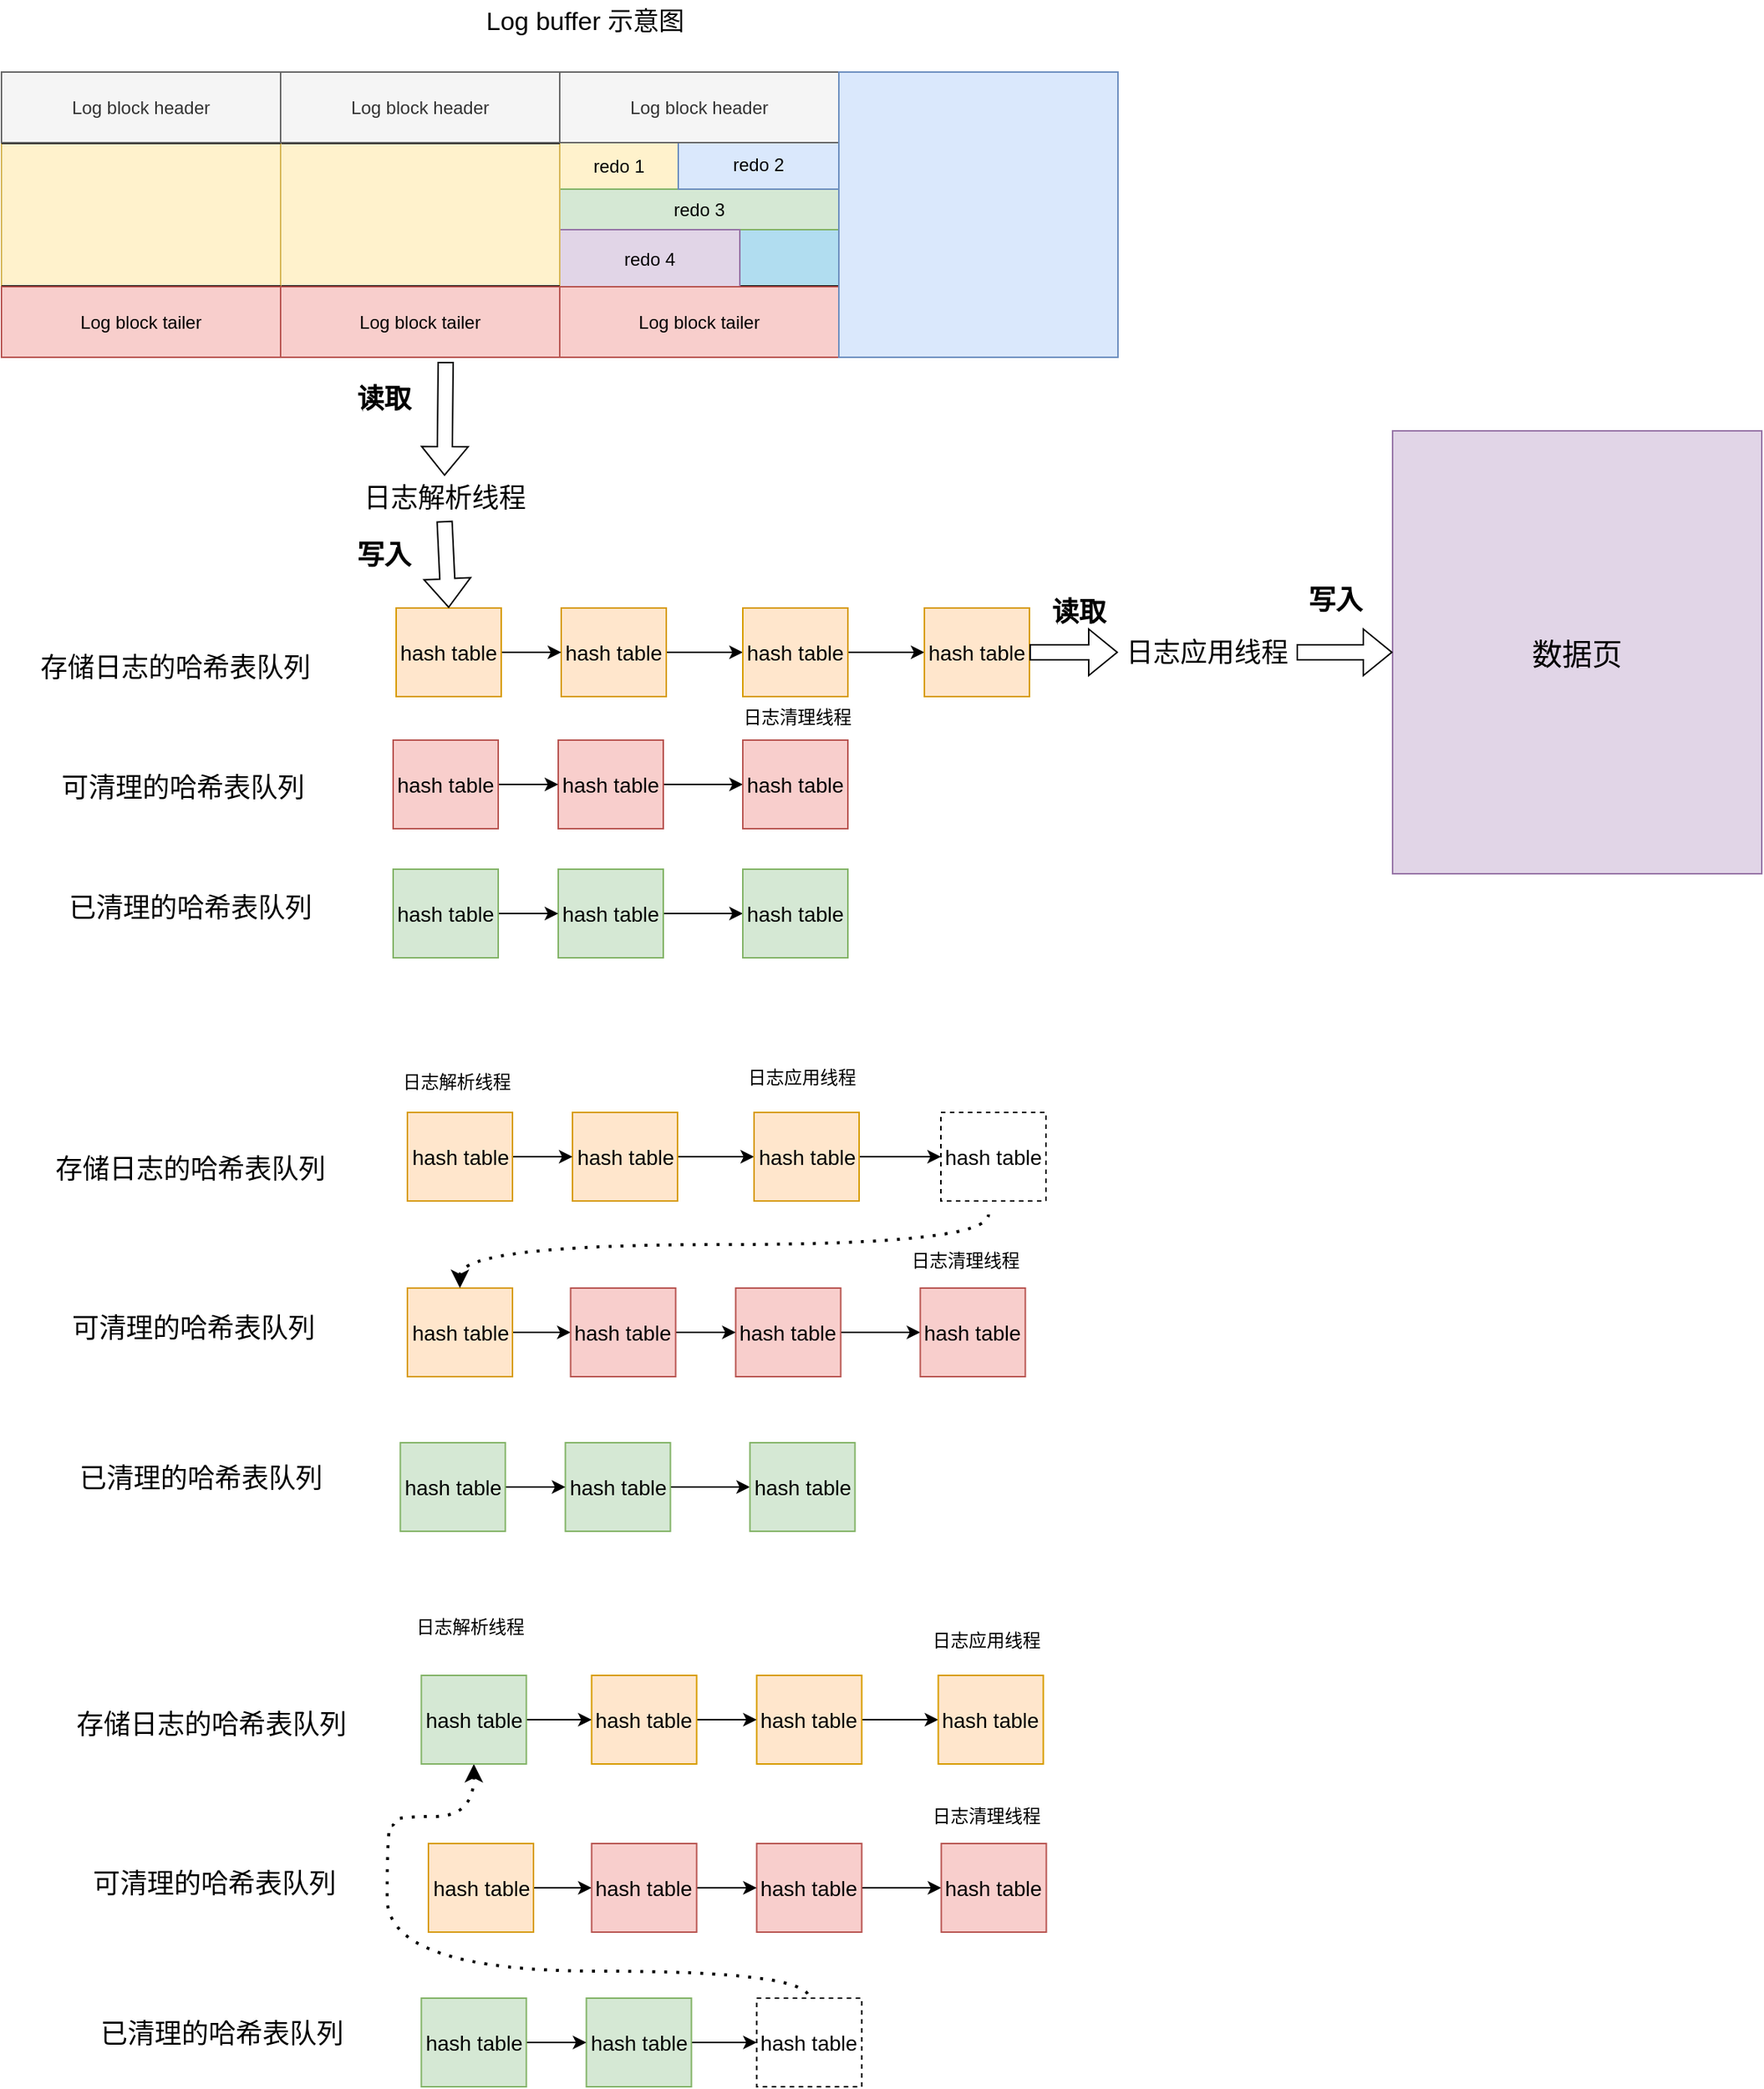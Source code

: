 <mxfile version="21.1.8" type="github">
  <diagram name="Page-1" id="KBtSHqnQXuvCUiZRbfFS">
    <mxGraphModel dx="1235" dy="646" grid="0" gridSize="10" guides="1" tooltips="1" connect="1" arrows="1" fold="1" page="1" pageScale="1" pageWidth="850" pageHeight="1100" math="0" shadow="0">
      <root>
        <mxCell id="0" />
        <mxCell id="1" parent="0" />
        <mxCell id="w9Y-D2jJUCCENfi8wOOg-1" value="&lt;font style=&quot;font-size: 18px;&quot;&gt;存储日志的哈希表队列&lt;/font&gt;" style="text;html=1;strokeColor=none;fillColor=none;align=center;verticalAlign=middle;whiteSpace=wrap;rounded=0;" vertex="1" parent="1">
          <mxGeometry x="69" y="482" width="190" height="40" as="geometry" />
        </mxCell>
        <mxCell id="w9Y-D2jJUCCENfi8wOOg-2" value="&lt;font style=&quot;font-size: 18px;&quot;&gt;可清理的哈希表队列&lt;/font&gt;" style="text;html=1;strokeColor=none;fillColor=none;align=center;verticalAlign=middle;whiteSpace=wrap;rounded=0;" vertex="1" parent="1">
          <mxGeometry x="79" y="562" width="180" height="40" as="geometry" />
        </mxCell>
        <mxCell id="w9Y-D2jJUCCENfi8wOOg-3" value="&lt;font style=&quot;font-size: 18px;&quot;&gt;已清理的哈希表队列&lt;/font&gt;" style="text;html=1;strokeColor=none;fillColor=none;align=center;verticalAlign=middle;whiteSpace=wrap;rounded=0;" vertex="1" parent="1">
          <mxGeometry x="89" y="642" width="170" height="40" as="geometry" />
        </mxCell>
        <mxCell id="w9Y-D2jJUCCENfi8wOOg-9" value="" style="edgeStyle=orthogonalEdgeStyle;rounded=0;orthogonalLoop=1;jettySize=auto;html=1;" edge="1" parent="1" source="w9Y-D2jJUCCENfi8wOOg-5" target="w9Y-D2jJUCCENfi8wOOg-6">
          <mxGeometry relative="1" as="geometry" />
        </mxCell>
        <mxCell id="w9Y-D2jJUCCENfi8wOOg-5" value="&lt;font style=&quot;font-size: 14px;&quot;&gt;hash table&lt;/font&gt;" style="rounded=0;whiteSpace=wrap;html=1;fillColor=#ffe6cc;strokeColor=#d79b00;" vertex="1" parent="1">
          <mxGeometry x="421" y="462" width="70" height="59" as="geometry" />
        </mxCell>
        <mxCell id="w9Y-D2jJUCCENfi8wOOg-10" value="" style="edgeStyle=orthogonalEdgeStyle;rounded=0;orthogonalLoop=1;jettySize=auto;html=1;" edge="1" parent="1" source="w9Y-D2jJUCCENfi8wOOg-6" target="w9Y-D2jJUCCENfi8wOOg-7">
          <mxGeometry relative="1" as="geometry" />
        </mxCell>
        <mxCell id="w9Y-D2jJUCCENfi8wOOg-6" value="&lt;font style=&quot;font-size: 14px;&quot;&gt;hash table&lt;/font&gt;" style="rounded=0;whiteSpace=wrap;html=1;fillColor=#ffe6cc;strokeColor=#d79b00;" vertex="1" parent="1">
          <mxGeometry x="542" y="462" width="70" height="59" as="geometry" />
        </mxCell>
        <mxCell id="w9Y-D2jJUCCENfi8wOOg-7" value="&lt;font style=&quot;font-size: 14px;&quot;&gt;hash table&lt;/font&gt;" style="rounded=0;whiteSpace=wrap;html=1;fillColor=#ffe6cc;strokeColor=#d79b00;" vertex="1" parent="1">
          <mxGeometry x="663" y="462" width="70" height="59" as="geometry" />
        </mxCell>
        <mxCell id="w9Y-D2jJUCCENfi8wOOg-13" value="" style="edgeStyle=orthogonalEdgeStyle;rounded=0;orthogonalLoop=1;jettySize=auto;html=1;" edge="1" parent="1" source="w9Y-D2jJUCCENfi8wOOg-11" target="w9Y-D2jJUCCENfi8wOOg-5">
          <mxGeometry relative="1" as="geometry" />
        </mxCell>
        <mxCell id="w9Y-D2jJUCCENfi8wOOg-11" value="&lt;font style=&quot;font-size: 14px;&quot;&gt;hash table&lt;/font&gt;" style="rounded=0;whiteSpace=wrap;html=1;fillColor=#ffe6cc;strokeColor=#d79b00;" vertex="1" parent="1">
          <mxGeometry x="311" y="462" width="70" height="59" as="geometry" />
        </mxCell>
        <mxCell id="w9Y-D2jJUCCENfi8wOOg-19" value="" style="edgeStyle=orthogonalEdgeStyle;rounded=0;orthogonalLoop=1;jettySize=auto;html=1;" edge="1" parent="1" source="w9Y-D2jJUCCENfi8wOOg-15" target="w9Y-D2jJUCCENfi8wOOg-18">
          <mxGeometry relative="1" as="geometry" />
        </mxCell>
        <mxCell id="w9Y-D2jJUCCENfi8wOOg-15" value="&lt;font style=&quot;font-size: 14px;&quot;&gt;hash table&lt;/font&gt;" style="rounded=0;whiteSpace=wrap;html=1;fillColor=#f8cecc;strokeColor=#b85450;" vertex="1" parent="1">
          <mxGeometry x="419" y="550" width="70" height="59" as="geometry" />
        </mxCell>
        <mxCell id="w9Y-D2jJUCCENfi8wOOg-16" value="" style="edgeStyle=orthogonalEdgeStyle;rounded=0;orthogonalLoop=1;jettySize=auto;html=1;" edge="1" parent="1" source="w9Y-D2jJUCCENfi8wOOg-17" target="w9Y-D2jJUCCENfi8wOOg-15">
          <mxGeometry relative="1" as="geometry" />
        </mxCell>
        <mxCell id="w9Y-D2jJUCCENfi8wOOg-17" value="&lt;font style=&quot;font-size: 14px;&quot;&gt;hash table&lt;/font&gt;" style="rounded=0;whiteSpace=wrap;html=1;fillColor=#f8cecc;strokeColor=#b85450;" vertex="1" parent="1">
          <mxGeometry x="309" y="550" width="70" height="59" as="geometry" />
        </mxCell>
        <mxCell id="w9Y-D2jJUCCENfi8wOOg-18" value="&lt;font style=&quot;font-size: 14px;&quot;&gt;hash table&lt;/font&gt;" style="rounded=0;whiteSpace=wrap;html=1;fillColor=#f8cecc;strokeColor=#b85450;" vertex="1" parent="1">
          <mxGeometry x="542" y="550" width="70" height="59" as="geometry" />
        </mxCell>
        <mxCell id="w9Y-D2jJUCCENfi8wOOg-20" value="" style="edgeStyle=orthogonalEdgeStyle;rounded=0;orthogonalLoop=1;jettySize=auto;html=1;" edge="1" parent="1" source="w9Y-D2jJUCCENfi8wOOg-21" target="w9Y-D2jJUCCENfi8wOOg-24">
          <mxGeometry relative="1" as="geometry" />
        </mxCell>
        <mxCell id="w9Y-D2jJUCCENfi8wOOg-21" value="&lt;font style=&quot;font-size: 14px;&quot;&gt;hash table&lt;/font&gt;" style="rounded=0;whiteSpace=wrap;html=1;fillColor=#d5e8d4;strokeColor=#82b366;" vertex="1" parent="1">
          <mxGeometry x="419" y="636" width="70" height="59" as="geometry" />
        </mxCell>
        <mxCell id="w9Y-D2jJUCCENfi8wOOg-22" value="" style="edgeStyle=orthogonalEdgeStyle;rounded=0;orthogonalLoop=1;jettySize=auto;html=1;" edge="1" parent="1" source="w9Y-D2jJUCCENfi8wOOg-23" target="w9Y-D2jJUCCENfi8wOOg-21">
          <mxGeometry relative="1" as="geometry" />
        </mxCell>
        <mxCell id="w9Y-D2jJUCCENfi8wOOg-23" value="&lt;font style=&quot;font-size: 14px;&quot;&gt;hash table&lt;/font&gt;" style="rounded=0;whiteSpace=wrap;html=1;fillColor=#d5e8d4;strokeColor=#82b366;" vertex="1" parent="1">
          <mxGeometry x="309" y="636" width="70" height="59" as="geometry" />
        </mxCell>
        <mxCell id="w9Y-D2jJUCCENfi8wOOg-24" value="&lt;font style=&quot;font-size: 14px;&quot;&gt;hash table&lt;/font&gt;" style="rounded=0;whiteSpace=wrap;html=1;fillColor=#d5e8d4;strokeColor=#82b366;" vertex="1" parent="1">
          <mxGeometry x="542" y="636" width="70" height="59" as="geometry" />
        </mxCell>
        <mxCell id="w9Y-D2jJUCCENfi8wOOg-25" value="&lt;font style=&quot;font-size: 18px;&quot;&gt;日志解析线程&lt;/font&gt;" style="text;html=1;strokeColor=none;fillColor=none;align=center;verticalAlign=middle;whiteSpace=wrap;rounded=0;" vertex="1" parent="1">
          <mxGeometry x="262.75" y="374" width="161" height="30" as="geometry" />
        </mxCell>
        <mxCell id="w9Y-D2jJUCCENfi8wOOg-26" value="&lt;font style=&quot;font-size: 18px;&quot;&gt;日志应用线程&lt;/font&gt;" style="text;html=1;strokeColor=none;fillColor=none;align=center;verticalAlign=middle;whiteSpace=wrap;rounded=0;" vertex="1" parent="1">
          <mxGeometry x="792" y="476.5" width="119" height="30" as="geometry" />
        </mxCell>
        <mxCell id="w9Y-D2jJUCCENfi8wOOg-79" value="" style="edgeStyle=orthogonalEdgeStyle;rounded=0;orthogonalLoop=1;jettySize=auto;html=1;" edge="1" parent="1" source="w9Y-D2jJUCCENfi8wOOg-80" target="w9Y-D2jJUCCENfi8wOOg-82">
          <mxGeometry relative="1" as="geometry" />
        </mxCell>
        <mxCell id="w9Y-D2jJUCCENfi8wOOg-80" value="&lt;font style=&quot;font-size: 14px;&quot;&gt;hash table&lt;/font&gt;" style="rounded=0;whiteSpace=wrap;html=1;fillColor=#ffe6cc;strokeColor=#d79b00;" vertex="1" parent="1">
          <mxGeometry x="428.5" y="798" width="70" height="59" as="geometry" />
        </mxCell>
        <mxCell id="w9Y-D2jJUCCENfi8wOOg-138" value="" style="edgeStyle=orthogonalEdgeStyle;rounded=0;orthogonalLoop=1;jettySize=auto;html=1;" edge="1" parent="1" source="w9Y-D2jJUCCENfi8wOOg-82" target="w9Y-D2jJUCCENfi8wOOg-137">
          <mxGeometry relative="1" as="geometry" />
        </mxCell>
        <mxCell id="w9Y-D2jJUCCENfi8wOOg-82" value="&lt;font style=&quot;font-size: 14px;&quot;&gt;hash table&lt;/font&gt;" style="rounded=0;whiteSpace=wrap;html=1;fillColor=#ffe6cc;strokeColor=#d79b00;" vertex="1" parent="1">
          <mxGeometry x="549.5" y="798" width="70" height="59" as="geometry" />
        </mxCell>
        <mxCell id="w9Y-D2jJUCCENfi8wOOg-124" value="" style="edgeStyle=orthogonalEdgeStyle;rounded=0;orthogonalLoop=1;jettySize=auto;html=1;" edge="1" parent="1" source="w9Y-D2jJUCCENfi8wOOg-83" target="w9Y-D2jJUCCENfi8wOOg-89">
          <mxGeometry relative="1" as="geometry" />
        </mxCell>
        <mxCell id="w9Y-D2jJUCCENfi8wOOg-83" value="&lt;font style=&quot;font-size: 14px;&quot;&gt;hash table&lt;/font&gt;" style="rounded=0;whiteSpace=wrap;html=1;fillColor=#ffe6cc;strokeColor=#d79b00;" vertex="1" parent="1">
          <mxGeometry x="318.5" y="915" width="70" height="59" as="geometry" />
        </mxCell>
        <mxCell id="w9Y-D2jJUCCENfi8wOOg-84" value="" style="edgeStyle=orthogonalEdgeStyle;rounded=0;orthogonalLoop=1;jettySize=auto;html=1;" edge="1" parent="1" source="w9Y-D2jJUCCENfi8wOOg-85" target="w9Y-D2jJUCCENfi8wOOg-80">
          <mxGeometry relative="1" as="geometry" />
        </mxCell>
        <mxCell id="w9Y-D2jJUCCENfi8wOOg-85" value="&lt;font style=&quot;font-size: 14px;&quot;&gt;hash table&lt;/font&gt;" style="rounded=0;whiteSpace=wrap;html=1;fillColor=#ffe6cc;strokeColor=#d79b00;" vertex="1" parent="1">
          <mxGeometry x="318.5" y="798" width="70" height="59" as="geometry" />
        </mxCell>
        <mxCell id="w9Y-D2jJUCCENfi8wOOg-86" value="" style="edgeStyle=orthogonalEdgeStyle;rounded=0;orthogonalLoop=1;jettySize=auto;html=1;" edge="1" parent="1" source="w9Y-D2jJUCCENfi8wOOg-87" target="w9Y-D2jJUCCENfi8wOOg-90">
          <mxGeometry relative="1" as="geometry" />
        </mxCell>
        <mxCell id="w9Y-D2jJUCCENfi8wOOg-87" value="&lt;font style=&quot;font-size: 14px;&quot;&gt;hash table&lt;/font&gt;" style="rounded=0;whiteSpace=wrap;html=1;fillColor=#f8cecc;strokeColor=#b85450;" vertex="1" parent="1">
          <mxGeometry x="537.25" y="915" width="70" height="59" as="geometry" />
        </mxCell>
        <mxCell id="w9Y-D2jJUCCENfi8wOOg-88" value="" style="edgeStyle=orthogonalEdgeStyle;rounded=0;orthogonalLoop=1;jettySize=auto;html=1;" edge="1" parent="1" source="w9Y-D2jJUCCENfi8wOOg-89" target="w9Y-D2jJUCCENfi8wOOg-87">
          <mxGeometry relative="1" as="geometry" />
        </mxCell>
        <mxCell id="w9Y-D2jJUCCENfi8wOOg-89" value="&lt;font style=&quot;font-size: 14px;&quot;&gt;hash table&lt;/font&gt;" style="rounded=0;whiteSpace=wrap;html=1;fillColor=#f8cecc;strokeColor=#b85450;" vertex="1" parent="1">
          <mxGeometry x="427.25" y="915" width="70" height="59" as="geometry" />
        </mxCell>
        <mxCell id="w9Y-D2jJUCCENfi8wOOg-90" value="&lt;font style=&quot;font-size: 14px;&quot;&gt;hash table&lt;/font&gt;" style="rounded=0;whiteSpace=wrap;html=1;fillColor=#f8cecc;strokeColor=#b85450;" vertex="1" parent="1">
          <mxGeometry x="660.25" y="915" width="70" height="59" as="geometry" />
        </mxCell>
        <mxCell id="w9Y-D2jJUCCENfi8wOOg-91" value="" style="edgeStyle=orthogonalEdgeStyle;rounded=0;orthogonalLoop=1;jettySize=auto;html=1;" edge="1" parent="1" source="w9Y-D2jJUCCENfi8wOOg-92" target="w9Y-D2jJUCCENfi8wOOg-95">
          <mxGeometry relative="1" as="geometry" />
        </mxCell>
        <mxCell id="w9Y-D2jJUCCENfi8wOOg-92" value="&lt;font style=&quot;font-size: 14px;&quot;&gt;hash table&lt;/font&gt;" style="rounded=0;whiteSpace=wrap;html=1;fillColor=#d5e8d4;strokeColor=#82b366;" vertex="1" parent="1">
          <mxGeometry x="423.75" y="1018" width="70" height="59" as="geometry" />
        </mxCell>
        <mxCell id="w9Y-D2jJUCCENfi8wOOg-93" value="" style="edgeStyle=orthogonalEdgeStyle;rounded=0;orthogonalLoop=1;jettySize=auto;html=1;" edge="1" parent="1" source="w9Y-D2jJUCCENfi8wOOg-94" target="w9Y-D2jJUCCENfi8wOOg-92">
          <mxGeometry relative="1" as="geometry" />
        </mxCell>
        <mxCell id="w9Y-D2jJUCCENfi8wOOg-94" value="&lt;font style=&quot;font-size: 14px;&quot;&gt;hash table&lt;/font&gt;" style="rounded=0;whiteSpace=wrap;html=1;fillColor=#d5e8d4;strokeColor=#82b366;" vertex="1" parent="1">
          <mxGeometry x="313.75" y="1018" width="70" height="59" as="geometry" />
        </mxCell>
        <mxCell id="w9Y-D2jJUCCENfi8wOOg-95" value="&lt;font style=&quot;font-size: 14px;&quot;&gt;hash table&lt;/font&gt;" style="rounded=0;whiteSpace=wrap;html=1;fillColor=#d5e8d4;strokeColor=#82b366;" vertex="1" parent="1">
          <mxGeometry x="546.75" y="1018" width="70" height="59" as="geometry" />
        </mxCell>
        <mxCell id="w9Y-D2jJUCCENfi8wOOg-96" value="日志解析线程" style="text;html=1;strokeColor=none;fillColor=none;align=center;verticalAlign=middle;whiteSpace=wrap;rounded=0;" vertex="1" parent="1">
          <mxGeometry x="309" y="763" width="85" height="30" as="geometry" />
        </mxCell>
        <mxCell id="w9Y-D2jJUCCENfi8wOOg-97" value="日志应用线程" style="text;html=1;strokeColor=none;fillColor=none;align=center;verticalAlign=middle;whiteSpace=wrap;rounded=0;" vertex="1" parent="1">
          <mxGeometry x="539.25" y="760" width="85" height="30" as="geometry" />
        </mxCell>
        <mxCell id="w9Y-D2jJUCCENfi8wOOg-98" value="" style="rounded=0;whiteSpace=wrap;html=1;fillColor=#b1ddf0;strokeColor=#10739e;" vertex="1" parent="1">
          <mxGeometry x="420" y="105" width="186" height="190" as="geometry" />
        </mxCell>
        <mxCell id="w9Y-D2jJUCCENfi8wOOg-99" value="" style="endArrow=none;html=1;rounded=0;exitX=0;exitY=0.25;exitDx=0;exitDy=0;entryX=1;entryY=0.25;entryDx=0;entryDy=0;" edge="1" parent="1" source="w9Y-D2jJUCCENfi8wOOg-98" target="w9Y-D2jJUCCENfi8wOOg-98">
          <mxGeometry width="50" height="50" relative="1" as="geometry">
            <mxPoint x="676" y="98" as="sourcePoint" />
            <mxPoint x="726" y="48" as="targetPoint" />
          </mxGeometry>
        </mxCell>
        <mxCell id="w9Y-D2jJUCCENfi8wOOg-100" value="" style="endArrow=none;html=1;rounded=0;exitX=0;exitY=0.75;exitDx=0;exitDy=0;entryX=1;entryY=0.75;entryDx=0;entryDy=0;" edge="1" parent="1" source="w9Y-D2jJUCCENfi8wOOg-98" target="w9Y-D2jJUCCENfi8wOOg-98">
          <mxGeometry width="50" height="50" relative="1" as="geometry">
            <mxPoint x="676" y="98" as="sourcePoint" />
            <mxPoint x="726" y="48" as="targetPoint" />
          </mxGeometry>
        </mxCell>
        <mxCell id="w9Y-D2jJUCCENfi8wOOg-101" value="redo 1" style="rounded=0;whiteSpace=wrap;html=1;fillColor=#fff2cc;strokeColor=#d6b656;" vertex="1" parent="1">
          <mxGeometry x="420" y="152" width="79" height="31" as="geometry" />
        </mxCell>
        <mxCell id="w9Y-D2jJUCCENfi8wOOg-102" value="redo 3" style="rounded=0;whiteSpace=wrap;html=1;fillColor=#d5e8d4;strokeColor=#82b366;" vertex="1" parent="1">
          <mxGeometry x="420" y="183" width="186" height="27" as="geometry" />
        </mxCell>
        <mxCell id="w9Y-D2jJUCCENfi8wOOg-103" value="redo 2" style="text;html=1;strokeColor=#6c8ebf;fillColor=#dae8fc;align=center;verticalAlign=middle;whiteSpace=wrap;rounded=0;" vertex="1" parent="1">
          <mxGeometry x="499" y="151" width="107" height="32" as="geometry" />
        </mxCell>
        <mxCell id="w9Y-D2jJUCCENfi8wOOg-104" value="redo 4" style="rounded=0;whiteSpace=wrap;html=1;fillColor=#e1d5e7;strokeColor=#9673a6;" vertex="1" parent="1">
          <mxGeometry x="420" y="210" width="120" height="39" as="geometry" />
        </mxCell>
        <mxCell id="w9Y-D2jJUCCENfi8wOOg-105" value="Log block header" style="rounded=0;whiteSpace=wrap;html=1;fillColor=#f5f5f5;strokeColor=#666666;fontColor=#333333;" vertex="1" parent="1">
          <mxGeometry x="420" y="105" width="186" height="47" as="geometry" />
        </mxCell>
        <mxCell id="w9Y-D2jJUCCENfi8wOOg-106" value="Log block tailer" style="rounded=0;whiteSpace=wrap;html=1;fillColor=#f8cecc;strokeColor=#b85450;" vertex="1" parent="1">
          <mxGeometry x="420" y="248" width="186" height="47" as="geometry" />
        </mxCell>
        <mxCell id="w9Y-D2jJUCCENfi8wOOg-107" value="" style="rounded=0;whiteSpace=wrap;html=1;fillColor=#fff2cc;strokeColor=#d6b656;" vertex="1" parent="1">
          <mxGeometry x="234" y="105" width="186" height="190" as="geometry" />
        </mxCell>
        <mxCell id="w9Y-D2jJUCCENfi8wOOg-108" value="" style="endArrow=none;html=1;rounded=0;exitX=0;exitY=0.25;exitDx=0;exitDy=0;entryX=1;entryY=0.25;entryDx=0;entryDy=0;" edge="1" parent="1" source="w9Y-D2jJUCCENfi8wOOg-107" target="w9Y-D2jJUCCENfi8wOOg-107">
          <mxGeometry width="50" height="50" relative="1" as="geometry">
            <mxPoint x="490" y="98" as="sourcePoint" />
            <mxPoint x="540" y="48" as="targetPoint" />
          </mxGeometry>
        </mxCell>
        <mxCell id="w9Y-D2jJUCCENfi8wOOg-109" value="" style="endArrow=none;html=1;rounded=0;exitX=0;exitY=0.75;exitDx=0;exitDy=0;entryX=1;entryY=0.75;entryDx=0;entryDy=0;" edge="1" parent="1" source="w9Y-D2jJUCCENfi8wOOg-107" target="w9Y-D2jJUCCENfi8wOOg-107">
          <mxGeometry width="50" height="50" relative="1" as="geometry">
            <mxPoint x="490" y="98" as="sourcePoint" />
            <mxPoint x="540" y="48" as="targetPoint" />
          </mxGeometry>
        </mxCell>
        <mxCell id="w9Y-D2jJUCCENfi8wOOg-110" value="Log block header" style="rounded=0;whiteSpace=wrap;html=1;fillColor=#f5f5f5;strokeColor=#666666;fontColor=#333333;" vertex="1" parent="1">
          <mxGeometry x="234" y="105" width="186" height="47" as="geometry" />
        </mxCell>
        <mxCell id="w9Y-D2jJUCCENfi8wOOg-111" value="Log block tailer" style="rounded=0;whiteSpace=wrap;html=1;fillColor=#f8cecc;strokeColor=#b85450;" vertex="1" parent="1">
          <mxGeometry x="234" y="248" width="186" height="47" as="geometry" />
        </mxCell>
        <mxCell id="w9Y-D2jJUCCENfi8wOOg-112" value="" style="rounded=0;whiteSpace=wrap;html=1;fillColor=#fff2cc;strokeColor=#d6b656;" vertex="1" parent="1">
          <mxGeometry x="48" y="105" width="186" height="190" as="geometry" />
        </mxCell>
        <mxCell id="w9Y-D2jJUCCENfi8wOOg-113" value="" style="endArrow=none;html=1;rounded=0;exitX=0;exitY=0.25;exitDx=0;exitDy=0;entryX=1;entryY=0.25;entryDx=0;entryDy=0;" edge="1" parent="1" source="w9Y-D2jJUCCENfi8wOOg-112" target="w9Y-D2jJUCCENfi8wOOg-112">
          <mxGeometry width="50" height="50" relative="1" as="geometry">
            <mxPoint x="304" y="98" as="sourcePoint" />
            <mxPoint x="354" y="48" as="targetPoint" />
          </mxGeometry>
        </mxCell>
        <mxCell id="w9Y-D2jJUCCENfi8wOOg-114" value="" style="endArrow=none;html=1;rounded=0;exitX=0;exitY=0.75;exitDx=0;exitDy=0;entryX=1;entryY=0.75;entryDx=0;entryDy=0;" edge="1" parent="1" source="w9Y-D2jJUCCENfi8wOOg-112" target="w9Y-D2jJUCCENfi8wOOg-112">
          <mxGeometry width="50" height="50" relative="1" as="geometry">
            <mxPoint x="304" y="98" as="sourcePoint" />
            <mxPoint x="354" y="48" as="targetPoint" />
          </mxGeometry>
        </mxCell>
        <mxCell id="w9Y-D2jJUCCENfi8wOOg-115" value="Log block header" style="rounded=0;whiteSpace=wrap;html=1;fillColor=#f5f5f5;strokeColor=#666666;fontColor=#333333;" vertex="1" parent="1">
          <mxGeometry x="48" y="105" width="186" height="47" as="geometry" />
        </mxCell>
        <mxCell id="w9Y-D2jJUCCENfi8wOOg-116" value="Log block tailer" style="rounded=0;whiteSpace=wrap;html=1;fillColor=#f8cecc;strokeColor=#b85450;" vertex="1" parent="1">
          <mxGeometry x="48" y="248" width="186" height="47" as="geometry" />
        </mxCell>
        <mxCell id="w9Y-D2jJUCCENfi8wOOg-117" value="&lt;font style=&quot;font-size: 17px;&quot;&gt;Log buffer 示意图&lt;/font&gt;" style="text;html=1;strokeColor=none;fillColor=none;align=center;verticalAlign=middle;whiteSpace=wrap;rounded=0;" vertex="1" parent="1">
          <mxGeometry x="347.75" y="57" width="178" height="30" as="geometry" />
        </mxCell>
        <mxCell id="w9Y-D2jJUCCENfi8wOOg-118" value="" style="rounded=0;whiteSpace=wrap;html=1;fillColor=#dae8fc;strokeColor=#6c8ebf;" vertex="1" parent="1">
          <mxGeometry x="606" y="105" width="186" height="190" as="geometry" />
        </mxCell>
        <mxCell id="w9Y-D2jJUCCENfi8wOOg-119" value="&lt;font style=&quot;font-size: 18px;&quot;&gt;存储日志的哈希表队列&lt;/font&gt;" style="text;html=1;strokeColor=none;fillColor=none;align=center;verticalAlign=middle;whiteSpace=wrap;rounded=0;" vertex="1" parent="1">
          <mxGeometry x="79" y="815.5" width="190" height="40" as="geometry" />
        </mxCell>
        <mxCell id="w9Y-D2jJUCCENfi8wOOg-120" value="&lt;font style=&quot;font-size: 18px;&quot;&gt;可清理的哈希表队列&lt;/font&gt;" style="text;html=1;strokeColor=none;fillColor=none;align=center;verticalAlign=middle;whiteSpace=wrap;rounded=0;" vertex="1" parent="1">
          <mxGeometry x="86.25" y="921.5" width="180" height="40" as="geometry" />
        </mxCell>
        <mxCell id="w9Y-D2jJUCCENfi8wOOg-121" value="&lt;font style=&quot;font-size: 18px;&quot;&gt;已清理的哈希表队列&lt;/font&gt;" style="text;html=1;strokeColor=none;fillColor=none;align=center;verticalAlign=middle;whiteSpace=wrap;rounded=0;" vertex="1" parent="1">
          <mxGeometry x="96.25" y="1021.5" width="170" height="40" as="geometry" />
        </mxCell>
        <mxCell id="w9Y-D2jJUCCENfi8wOOg-122" value="日志清理线程" style="text;html=1;strokeColor=none;fillColor=none;align=center;verticalAlign=middle;whiteSpace=wrap;rounded=0;" vertex="1" parent="1">
          <mxGeometry x="536" y="520" width="85" height="30" as="geometry" />
        </mxCell>
        <mxCell id="w9Y-D2jJUCCENfi8wOOg-123" value="日志清理线程" style="text;html=1;strokeColor=none;fillColor=none;align=center;verticalAlign=middle;whiteSpace=wrap;rounded=0;" vertex="1" parent="1">
          <mxGeometry x="648" y="882" width="85" height="30" as="geometry" />
        </mxCell>
        <mxCell id="w9Y-D2jJUCCENfi8wOOg-125" value="" style="shape=flexArrow;endArrow=classic;html=1;rounded=0;entryX=0.5;entryY=0;entryDx=0;entryDy=0;" edge="1" parent="1" target="w9Y-D2jJUCCENfi8wOOg-25">
          <mxGeometry width="50" height="50" relative="1" as="geometry">
            <mxPoint x="344" y="298" as="sourcePoint" />
            <mxPoint x="449" y="310" as="targetPoint" />
          </mxGeometry>
        </mxCell>
        <mxCell id="w9Y-D2jJUCCENfi8wOOg-127" value="&lt;font style=&quot;font-size: 18px;&quot;&gt;&lt;b&gt;读取&lt;/b&gt;&lt;/font&gt;" style="text;html=1;strokeColor=none;fillColor=none;align=center;verticalAlign=middle;whiteSpace=wrap;rounded=0;" vertex="1" parent="1">
          <mxGeometry x="273" y="308" width="60" height="30" as="geometry" />
        </mxCell>
        <mxCell id="w9Y-D2jJUCCENfi8wOOg-128" value="" style="shape=flexArrow;endArrow=classic;html=1;rounded=0;exitX=0.5;exitY=1;exitDx=0;exitDy=0;entryX=0.5;entryY=0;entryDx=0;entryDy=0;" edge="1" parent="1" source="w9Y-D2jJUCCENfi8wOOg-25" target="w9Y-D2jJUCCENfi8wOOg-11">
          <mxGeometry width="50" height="50" relative="1" as="geometry">
            <mxPoint x="354" y="505" as="sourcePoint" />
            <mxPoint x="404" y="455" as="targetPoint" />
          </mxGeometry>
        </mxCell>
        <mxCell id="w9Y-D2jJUCCENfi8wOOg-129" value="&lt;font style=&quot;font-size: 18px;&quot;&gt;&lt;b&gt;写入&lt;/b&gt;&lt;/font&gt;" style="text;html=1;strokeColor=none;fillColor=none;align=center;verticalAlign=middle;whiteSpace=wrap;rounded=0;" vertex="1" parent="1">
          <mxGeometry x="273" y="412" width="60" height="30" as="geometry" />
        </mxCell>
        <mxCell id="w9Y-D2jJUCCENfi8wOOg-130" value="" style="shape=flexArrow;endArrow=classic;html=1;rounded=0;exitX=1;exitY=0.5;exitDx=0;exitDy=0;entryX=0;entryY=0.5;entryDx=0;entryDy=0;" edge="1" parent="1" source="w9Y-D2jJUCCENfi8wOOg-7" target="w9Y-D2jJUCCENfi8wOOg-26">
          <mxGeometry width="50" height="50" relative="1" as="geometry">
            <mxPoint x="354" y="308" as="sourcePoint" />
            <mxPoint x="775" y="497" as="targetPoint" />
          </mxGeometry>
        </mxCell>
        <mxCell id="w9Y-D2jJUCCENfi8wOOg-131" value="&lt;font style=&quot;font-size: 18px;&quot;&gt;&lt;b&gt;读取&lt;/b&gt;&lt;/font&gt;" style="text;html=1;strokeColor=none;fillColor=none;align=center;verticalAlign=middle;whiteSpace=wrap;rounded=0;" vertex="1" parent="1">
          <mxGeometry x="736" y="450" width="60" height="30" as="geometry" />
        </mxCell>
        <mxCell id="w9Y-D2jJUCCENfi8wOOg-132" value="&lt;font style=&quot;font-size: 20px;&quot;&gt;数据页&lt;/font&gt;" style="rounded=0;whiteSpace=wrap;html=1;fillColor=#e1d5e7;strokeColor=#9673a6;" vertex="1" parent="1">
          <mxGeometry x="975" y="344" width="246" height="295" as="geometry" />
        </mxCell>
        <mxCell id="w9Y-D2jJUCCENfi8wOOg-133" value="" style="shape=flexArrow;endArrow=classic;html=1;rounded=0;exitX=1;exitY=0.5;exitDx=0;exitDy=0;entryX=0;entryY=0.5;entryDx=0;entryDy=0;" edge="1" parent="1" source="w9Y-D2jJUCCENfi8wOOg-26" target="w9Y-D2jJUCCENfi8wOOg-132">
          <mxGeometry width="50" height="50" relative="1" as="geometry">
            <mxPoint x="985" y="418" as="sourcePoint" />
            <mxPoint x="988" y="476" as="targetPoint" />
          </mxGeometry>
        </mxCell>
        <mxCell id="w9Y-D2jJUCCENfi8wOOg-134" value="&lt;font style=&quot;font-size: 18px;&quot;&gt;&lt;b&gt;写入&lt;/b&gt;&lt;/font&gt;" style="text;html=1;strokeColor=none;fillColor=none;align=center;verticalAlign=middle;whiteSpace=wrap;rounded=0;" vertex="1" parent="1">
          <mxGeometry x="907" y="442" width="60" height="30" as="geometry" />
        </mxCell>
        <mxCell id="w9Y-D2jJUCCENfi8wOOg-135" value="" style="endArrow=none;dashed=1;html=1;dashPattern=1 3;strokeWidth=2;rounded=0;exitX=0.5;exitY=0;exitDx=0;exitDy=0;edgeStyle=orthogonalEdgeStyle;curved=1;startArrow=classic;startFill=1;entryX=0.453;entryY=1.153;entryDx=0;entryDy=0;entryPerimeter=0;" edge="1" parent="1" source="w9Y-D2jJUCCENfi8wOOg-83" target="w9Y-D2jJUCCENfi8wOOg-137">
          <mxGeometry width="50" height="50" relative="1" as="geometry">
            <mxPoint x="613" y="1005" as="sourcePoint" />
            <mxPoint x="700" y="835" as="targetPoint" />
          </mxGeometry>
        </mxCell>
        <mxCell id="w9Y-D2jJUCCENfi8wOOg-137" value="&lt;font style=&quot;font-size: 14px;&quot;&gt;hash table&lt;/font&gt;" style="rounded=0;whiteSpace=wrap;html=1;dashed=1;" vertex="1" parent="1">
          <mxGeometry x="674" y="798" width="70" height="59" as="geometry" />
        </mxCell>
        <mxCell id="w9Y-D2jJUCCENfi8wOOg-139" value="" style="edgeStyle=orthogonalEdgeStyle;rounded=0;orthogonalLoop=1;jettySize=auto;html=1;" edge="1" parent="1" source="w9Y-D2jJUCCENfi8wOOg-140" target="w9Y-D2jJUCCENfi8wOOg-142">
          <mxGeometry relative="1" as="geometry" />
        </mxCell>
        <mxCell id="w9Y-D2jJUCCENfi8wOOg-140" value="&lt;font style=&quot;font-size: 14px;&quot;&gt;hash table&lt;/font&gt;" style="rounded=0;whiteSpace=wrap;html=1;fillColor=#ffe6cc;strokeColor=#d79b00;" vertex="1" parent="1">
          <mxGeometry x="551.25" y="1173" width="70" height="59" as="geometry" />
        </mxCell>
        <mxCell id="w9Y-D2jJUCCENfi8wOOg-142" value="&lt;font style=&quot;font-size: 14px;&quot;&gt;hash table&lt;/font&gt;" style="rounded=0;whiteSpace=wrap;html=1;fillColor=#ffe6cc;strokeColor=#d79b00;" vertex="1" parent="1">
          <mxGeometry x="672.25" y="1173" width="70" height="59" as="geometry" />
        </mxCell>
        <mxCell id="w9Y-D2jJUCCENfi8wOOg-143" value="" style="edgeStyle=orthogonalEdgeStyle;rounded=0;orthogonalLoop=1;jettySize=auto;html=1;" edge="1" parent="1" source="w9Y-D2jJUCCENfi8wOOg-144" target="w9Y-D2jJUCCENfi8wOOg-150">
          <mxGeometry relative="1" as="geometry" />
        </mxCell>
        <mxCell id="w9Y-D2jJUCCENfi8wOOg-144" value="&lt;font style=&quot;font-size: 14px;&quot;&gt;hash table&lt;/font&gt;" style="rounded=0;whiteSpace=wrap;html=1;fillColor=#ffe6cc;strokeColor=#d79b00;" vertex="1" parent="1">
          <mxGeometry x="332.5" y="1285" width="70" height="59" as="geometry" />
        </mxCell>
        <mxCell id="w9Y-D2jJUCCENfi8wOOg-145" value="" style="edgeStyle=orthogonalEdgeStyle;rounded=0;orthogonalLoop=1;jettySize=auto;html=1;" edge="1" parent="1" source="w9Y-D2jJUCCENfi8wOOg-146" target="w9Y-D2jJUCCENfi8wOOg-140">
          <mxGeometry relative="1" as="geometry" />
        </mxCell>
        <mxCell id="w9Y-D2jJUCCENfi8wOOg-146" value="&lt;font style=&quot;font-size: 14px;&quot;&gt;hash table&lt;/font&gt;" style="rounded=0;whiteSpace=wrap;html=1;fillColor=#ffe6cc;strokeColor=#d79b00;" vertex="1" parent="1">
          <mxGeometry x="441.25" y="1173" width="70" height="59" as="geometry" />
        </mxCell>
        <mxCell id="w9Y-D2jJUCCENfi8wOOg-147" value="" style="edgeStyle=orthogonalEdgeStyle;rounded=0;orthogonalLoop=1;jettySize=auto;html=1;" edge="1" parent="1" source="w9Y-D2jJUCCENfi8wOOg-148" target="w9Y-D2jJUCCENfi8wOOg-151">
          <mxGeometry relative="1" as="geometry" />
        </mxCell>
        <mxCell id="w9Y-D2jJUCCENfi8wOOg-148" value="&lt;font style=&quot;font-size: 14px;&quot;&gt;hash table&lt;/font&gt;" style="rounded=0;whiteSpace=wrap;html=1;fillColor=#f8cecc;strokeColor=#b85450;" vertex="1" parent="1">
          <mxGeometry x="551.25" y="1285" width="70" height="59" as="geometry" />
        </mxCell>
        <mxCell id="w9Y-D2jJUCCENfi8wOOg-149" value="" style="edgeStyle=orthogonalEdgeStyle;rounded=0;orthogonalLoop=1;jettySize=auto;html=1;" edge="1" parent="1" source="w9Y-D2jJUCCENfi8wOOg-150" target="w9Y-D2jJUCCENfi8wOOg-148">
          <mxGeometry relative="1" as="geometry" />
        </mxCell>
        <mxCell id="w9Y-D2jJUCCENfi8wOOg-150" value="&lt;font style=&quot;font-size: 14px;&quot;&gt;hash table&lt;/font&gt;" style="rounded=0;whiteSpace=wrap;html=1;fillColor=#f8cecc;strokeColor=#b85450;" vertex="1" parent="1">
          <mxGeometry x="441.25" y="1285" width="70" height="59" as="geometry" />
        </mxCell>
        <mxCell id="w9Y-D2jJUCCENfi8wOOg-151" value="&lt;font style=&quot;font-size: 14px;&quot;&gt;hash table&lt;/font&gt;" style="rounded=0;whiteSpace=wrap;html=1;fillColor=#f8cecc;strokeColor=#b85450;" vertex="1" parent="1">
          <mxGeometry x="674.25" y="1285" width="70" height="59" as="geometry" />
        </mxCell>
        <mxCell id="w9Y-D2jJUCCENfi8wOOg-170" value="" style="edgeStyle=orthogonalEdgeStyle;rounded=0;orthogonalLoop=1;jettySize=auto;html=1;" edge="1" parent="1" source="w9Y-D2jJUCCENfi8wOOg-153" target="w9Y-D2jJUCCENfi8wOOg-164">
          <mxGeometry relative="1" as="geometry" />
        </mxCell>
        <mxCell id="w9Y-D2jJUCCENfi8wOOg-153" value="&lt;font style=&quot;font-size: 14px;&quot;&gt;hash table&lt;/font&gt;" style="rounded=0;whiteSpace=wrap;html=1;fillColor=#d5e8d4;strokeColor=#82b366;" vertex="1" parent="1">
          <mxGeometry x="437.75" y="1388" width="70" height="59" as="geometry" />
        </mxCell>
        <mxCell id="w9Y-D2jJUCCENfi8wOOg-154" value="" style="edgeStyle=orthogonalEdgeStyle;rounded=0;orthogonalLoop=1;jettySize=auto;html=1;" edge="1" parent="1" source="w9Y-D2jJUCCENfi8wOOg-155" target="w9Y-D2jJUCCENfi8wOOg-153">
          <mxGeometry relative="1" as="geometry" />
        </mxCell>
        <mxCell id="w9Y-D2jJUCCENfi8wOOg-155" value="&lt;font style=&quot;font-size: 14px;&quot;&gt;hash table&lt;/font&gt;" style="rounded=0;whiteSpace=wrap;html=1;fillColor=#d5e8d4;strokeColor=#82b366;" vertex="1" parent="1">
          <mxGeometry x="327.75" y="1388" width="70" height="59" as="geometry" />
        </mxCell>
        <mxCell id="w9Y-D2jJUCCENfi8wOOg-157" value="日志解析线程" style="text;html=1;strokeColor=none;fillColor=none;align=center;verticalAlign=middle;whiteSpace=wrap;rounded=0;" vertex="1" parent="1">
          <mxGeometry x="317.5" y="1126" width="85" height="30" as="geometry" />
        </mxCell>
        <mxCell id="w9Y-D2jJUCCENfi8wOOg-158" value="日志应用线程" style="text;html=1;strokeColor=none;fillColor=none;align=center;verticalAlign=middle;whiteSpace=wrap;rounded=0;" vertex="1" parent="1">
          <mxGeometry x="662" y="1135" width="85" height="30" as="geometry" />
        </mxCell>
        <mxCell id="w9Y-D2jJUCCENfi8wOOg-159" value="&lt;font style=&quot;font-size: 18px;&quot;&gt;存储日志的哈希表队列&lt;/font&gt;" style="text;html=1;strokeColor=none;fillColor=none;align=center;verticalAlign=middle;whiteSpace=wrap;rounded=0;" vertex="1" parent="1">
          <mxGeometry x="93" y="1185.5" width="190" height="40" as="geometry" />
        </mxCell>
        <mxCell id="w9Y-D2jJUCCENfi8wOOg-160" value="&lt;font style=&quot;font-size: 18px;&quot;&gt;可清理的哈希表队列&lt;/font&gt;" style="text;html=1;strokeColor=none;fillColor=none;align=center;verticalAlign=middle;whiteSpace=wrap;rounded=0;" vertex="1" parent="1">
          <mxGeometry x="100.25" y="1291.5" width="180" height="40" as="geometry" />
        </mxCell>
        <mxCell id="w9Y-D2jJUCCENfi8wOOg-161" value="&lt;font style=&quot;font-size: 18px;&quot;&gt;已清理的哈希表队列&lt;/font&gt;" style="text;html=1;strokeColor=none;fillColor=none;align=center;verticalAlign=middle;whiteSpace=wrap;rounded=0;" vertex="1" parent="1">
          <mxGeometry x="110.25" y="1391.5" width="170" height="40" as="geometry" />
        </mxCell>
        <mxCell id="w9Y-D2jJUCCENfi8wOOg-162" value="日志清理线程" style="text;html=1;strokeColor=none;fillColor=none;align=center;verticalAlign=middle;whiteSpace=wrap;rounded=0;" vertex="1" parent="1">
          <mxGeometry x="662" y="1252" width="85" height="30" as="geometry" />
        </mxCell>
        <mxCell id="w9Y-D2jJUCCENfi8wOOg-164" value="&lt;font style=&quot;font-size: 14px;&quot;&gt;hash table&lt;/font&gt;" style="rounded=0;whiteSpace=wrap;html=1;dashed=1;" vertex="1" parent="1">
          <mxGeometry x="551.25" y="1388" width="70" height="59" as="geometry" />
        </mxCell>
        <mxCell id="w9Y-D2jJUCCENfi8wOOg-166" value="" style="endArrow=none;dashed=1;html=1;dashPattern=1 3;strokeWidth=2;rounded=0;edgeStyle=orthogonalEdgeStyle;curved=1;startArrow=classic;startFill=1;entryX=0.5;entryY=0;entryDx=0;entryDy=0;exitX=0.5;exitY=1;exitDx=0;exitDy=0;" edge="1" parent="1" source="w9Y-D2jJUCCENfi8wOOg-167" target="w9Y-D2jJUCCENfi8wOOg-164">
          <mxGeometry width="50" height="50" relative="1" as="geometry">
            <mxPoint x="309" y="1254" as="sourcePoint" />
            <mxPoint x="859" y="1177" as="targetPoint" />
            <Array as="points">
              <mxPoint x="363" y="1267" />
              <mxPoint x="310" y="1267" />
              <mxPoint x="310" y="1273" />
              <mxPoint x="305" y="1273" />
              <mxPoint x="305" y="1370" />
              <mxPoint x="586" y="1370" />
            </Array>
          </mxGeometry>
        </mxCell>
        <mxCell id="w9Y-D2jJUCCENfi8wOOg-169" value="" style="edgeStyle=orthogonalEdgeStyle;rounded=0;orthogonalLoop=1;jettySize=auto;html=1;" edge="1" parent="1" source="w9Y-D2jJUCCENfi8wOOg-167" target="w9Y-D2jJUCCENfi8wOOg-146">
          <mxGeometry relative="1" as="geometry" />
        </mxCell>
        <mxCell id="w9Y-D2jJUCCENfi8wOOg-167" value="&lt;font style=&quot;font-size: 14px;&quot;&gt;hash table&lt;/font&gt;" style="rounded=0;whiteSpace=wrap;html=1;fillColor=#d5e8d4;strokeColor=#82b366;" vertex="1" parent="1">
          <mxGeometry x="327.75" y="1173" width="70" height="59" as="geometry" />
        </mxCell>
      </root>
    </mxGraphModel>
  </diagram>
</mxfile>
